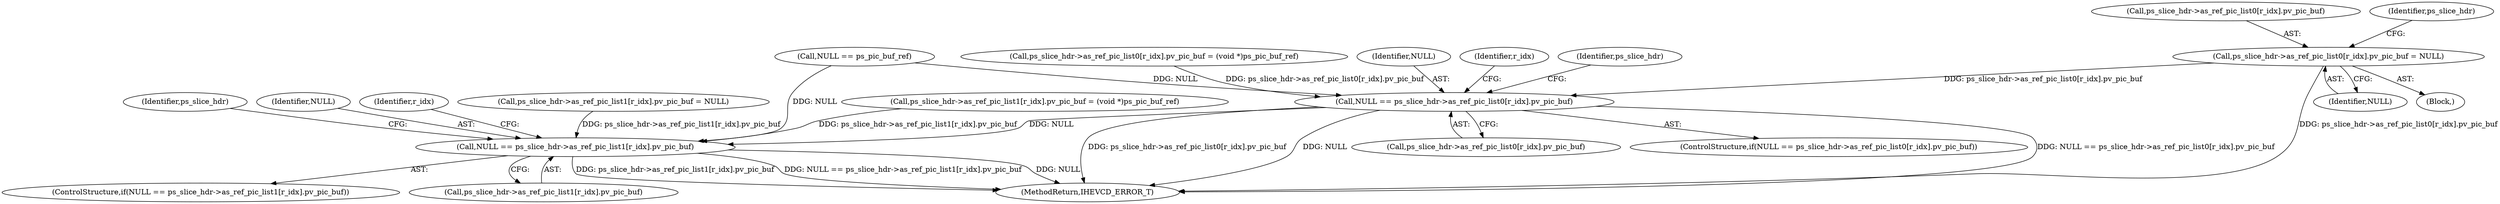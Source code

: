 digraph "0_Android_7c9be319a279654e55a6d757265f88c61a16a4d5@pointer" {
"1002167" [label="(Call,ps_slice_hdr->as_ref_pic_list0[r_idx].pv_pic_buf = NULL)"];
"1002295" [label="(Call,NULL == ps_slice_hdr->as_ref_pic_list0[r_idx].pv_pic_buf)"];
"1002374" [label="(Call,NULL == ps_slice_hdr->as_ref_pic_list1[r_idx].pv_pic_buf)"];
"1002253" [label="(Call,NULL == ps_pic_buf_ref)"];
"1002374" [label="(Call,NULL == ps_slice_hdr->as_ref_pic_list1[r_idx].pv_pic_buf)"];
"1002305" [label="(Call,ps_slice_hdr->as_ref_pic_list0[r_idx].pv_pic_buf = (void *)ps_pic_buf_ref)"];
"1002373" [label="(ControlStructure,if(NULL == ps_slice_hdr->as_ref_pic_list1[r_idx].pv_pic_buf))"];
"1002297" [label="(Call,ps_slice_hdr->as_ref_pic_list0[r_idx].pv_pic_buf)"];
"1002296" [label="(Identifier,NULL)"];
"1002376" [label="(Call,ps_slice_hdr->as_ref_pic_list1[r_idx].pv_pic_buf)"];
"1002167" [label="(Call,ps_slice_hdr->as_ref_pic_list0[r_idx].pv_pic_buf = NULL)"];
"1002295" [label="(Call,NULL == ps_slice_hdr->as_ref_pic_list0[r_idx].pv_pic_buf)"];
"1002384" [label="(Call,ps_slice_hdr->as_ref_pic_list1[r_idx].pv_pic_buf = (void *)ps_pic_buf_ref)"];
"1002292" [label="(Identifier,r_idx)"];
"1002388" [label="(Identifier,ps_slice_hdr)"];
"1002375" [label="(Identifier,NULL)"];
"1002309" [label="(Identifier,ps_slice_hdr)"];
"1002175" [label="(Identifier,NULL)"];
"1002661" [label="(MethodReturn,IHEVCD_ERROR_T)"];
"1002168" [label="(Call,ps_slice_hdr->as_ref_pic_list0[r_idx].pv_pic_buf)"];
"1002294" [label="(ControlStructure,if(NULL == ps_slice_hdr->as_ref_pic_list0[r_idx].pv_pic_buf))"];
"1002371" [label="(Identifier,r_idx)"];
"1002166" [label="(Block,)"];
"1002180" [label="(Identifier,ps_slice_hdr)"];
"1002185" [label="(Call,ps_slice_hdr->as_ref_pic_list1[r_idx].pv_pic_buf = NULL)"];
"1002167" -> "1002166"  [label="AST: "];
"1002167" -> "1002175"  [label="CFG: "];
"1002168" -> "1002167"  [label="AST: "];
"1002175" -> "1002167"  [label="AST: "];
"1002180" -> "1002167"  [label="CFG: "];
"1002167" -> "1002661"  [label="DDG: ps_slice_hdr->as_ref_pic_list0[r_idx].pv_pic_buf"];
"1002167" -> "1002295"  [label="DDG: ps_slice_hdr->as_ref_pic_list0[r_idx].pv_pic_buf"];
"1002295" -> "1002294"  [label="AST: "];
"1002295" -> "1002297"  [label="CFG: "];
"1002296" -> "1002295"  [label="AST: "];
"1002297" -> "1002295"  [label="AST: "];
"1002309" -> "1002295"  [label="CFG: "];
"1002292" -> "1002295"  [label="CFG: "];
"1002295" -> "1002661"  [label="DDG: ps_slice_hdr->as_ref_pic_list0[r_idx].pv_pic_buf"];
"1002295" -> "1002661"  [label="DDG: NULL"];
"1002295" -> "1002661"  [label="DDG: NULL == ps_slice_hdr->as_ref_pic_list0[r_idx].pv_pic_buf"];
"1002253" -> "1002295"  [label="DDG: NULL"];
"1002305" -> "1002295"  [label="DDG: ps_slice_hdr->as_ref_pic_list0[r_idx].pv_pic_buf"];
"1002295" -> "1002374"  [label="DDG: NULL"];
"1002374" -> "1002373"  [label="AST: "];
"1002374" -> "1002376"  [label="CFG: "];
"1002375" -> "1002374"  [label="AST: "];
"1002376" -> "1002374"  [label="AST: "];
"1002388" -> "1002374"  [label="CFG: "];
"1002371" -> "1002374"  [label="CFG: "];
"1002374" -> "1002661"  [label="DDG: NULL"];
"1002374" -> "1002661"  [label="DDG: ps_slice_hdr->as_ref_pic_list1[r_idx].pv_pic_buf"];
"1002374" -> "1002661"  [label="DDG: NULL == ps_slice_hdr->as_ref_pic_list1[r_idx].pv_pic_buf"];
"1002253" -> "1002374"  [label="DDG: NULL"];
"1002384" -> "1002374"  [label="DDG: ps_slice_hdr->as_ref_pic_list1[r_idx].pv_pic_buf"];
"1002185" -> "1002374"  [label="DDG: ps_slice_hdr->as_ref_pic_list1[r_idx].pv_pic_buf"];
}
